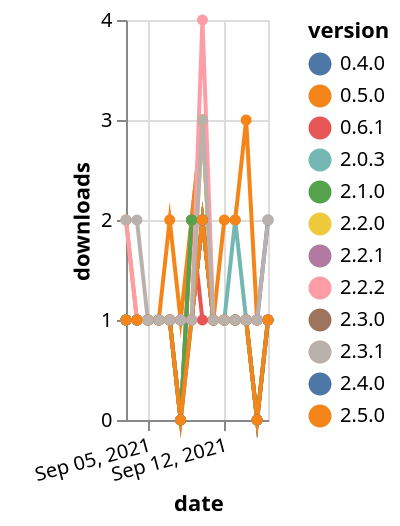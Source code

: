 {"$schema": "https://vega.github.io/schema/vega-lite/v5.json", "description": "A simple bar chart with embedded data.", "data": {"values": [{"date": "2021-09-03", "total": 154, "delta": 1, "version": "2.3.0"}, {"date": "2021-09-04", "total": 155, "delta": 1, "version": "2.3.0"}, {"date": "2021-09-05", "total": 156, "delta": 1, "version": "2.3.0"}, {"date": "2021-09-06", "total": 157, "delta": 1, "version": "2.3.0"}, {"date": "2021-09-07", "total": 158, "delta": 1, "version": "2.3.0"}, {"date": "2021-09-08", "total": 159, "delta": 1, "version": "2.3.0"}, {"date": "2021-09-09", "total": 160, "delta": 1, "version": "2.3.0"}, {"date": "2021-09-10", "total": 162, "delta": 2, "version": "2.3.0"}, {"date": "2021-09-11", "total": 163, "delta": 1, "version": "2.3.0"}, {"date": "2021-09-12", "total": 164, "delta": 1, "version": "2.3.0"}, {"date": "2021-09-13", "total": 165, "delta": 1, "version": "2.3.0"}, {"date": "2021-09-14", "total": 166, "delta": 1, "version": "2.3.0"}, {"date": "2021-09-15", "total": 167, "delta": 1, "version": "2.3.0"}, {"date": "2021-09-16", "total": 168, "delta": 1, "version": "2.3.0"}, {"date": "2021-09-03", "total": 229, "delta": 1, "version": "0.4.0"}, {"date": "2021-09-04", "total": 230, "delta": 1, "version": "0.4.0"}, {"date": "2021-09-05", "total": 231, "delta": 1, "version": "0.4.0"}, {"date": "2021-09-06", "total": 232, "delta": 1, "version": "0.4.0"}, {"date": "2021-09-07", "total": 233, "delta": 1, "version": "0.4.0"}, {"date": "2021-09-08", "total": 233, "delta": 0, "version": "0.4.0"}, {"date": "2021-09-09", "total": 234, "delta": 1, "version": "0.4.0"}, {"date": "2021-09-10", "total": 236, "delta": 2, "version": "0.4.0"}, {"date": "2021-09-11", "total": 237, "delta": 1, "version": "0.4.0"}, {"date": "2021-09-12", "total": 238, "delta": 1, "version": "0.4.0"}, {"date": "2021-09-13", "total": 239, "delta": 1, "version": "0.4.0"}, {"date": "2021-09-14", "total": 240, "delta": 1, "version": "0.4.0"}, {"date": "2021-09-15", "total": 240, "delta": 0, "version": "0.4.0"}, {"date": "2021-09-16", "total": 241, "delta": 1, "version": "0.4.0"}, {"date": "2021-09-03", "total": 247, "delta": 1, "version": "2.4.0"}, {"date": "2021-09-04", "total": 248, "delta": 1, "version": "2.4.0"}, {"date": "2021-09-05", "total": 249, "delta": 1, "version": "2.4.0"}, {"date": "2021-09-06", "total": 250, "delta": 1, "version": "2.4.0"}, {"date": "2021-09-07", "total": 251, "delta": 1, "version": "2.4.0"}, {"date": "2021-09-08", "total": 252, "delta": 1, "version": "2.4.0"}, {"date": "2021-09-09", "total": 253, "delta": 1, "version": "2.4.0"}, {"date": "2021-09-10", "total": 255, "delta": 2, "version": "2.4.0"}, {"date": "2021-09-11", "total": 256, "delta": 1, "version": "2.4.0"}, {"date": "2021-09-12", "total": 257, "delta": 1, "version": "2.4.0"}, {"date": "2021-09-13", "total": 258, "delta": 1, "version": "2.4.0"}, {"date": "2021-09-14", "total": 259, "delta": 1, "version": "2.4.0"}, {"date": "2021-09-15", "total": 260, "delta": 1, "version": "2.4.0"}, {"date": "2021-09-16", "total": 262, "delta": 2, "version": "2.4.0"}, {"date": "2021-09-03", "total": 310, "delta": 1, "version": "2.0.3"}, {"date": "2021-09-04", "total": 311, "delta": 1, "version": "2.0.3"}, {"date": "2021-09-05", "total": 312, "delta": 1, "version": "2.0.3"}, {"date": "2021-09-06", "total": 313, "delta": 1, "version": "2.0.3"}, {"date": "2021-09-07", "total": 314, "delta": 1, "version": "2.0.3"}, {"date": "2021-09-08", "total": 314, "delta": 0, "version": "2.0.3"}, {"date": "2021-09-09", "total": 316, "delta": 2, "version": "2.0.3"}, {"date": "2021-09-10", "total": 319, "delta": 3, "version": "2.0.3"}, {"date": "2021-09-11", "total": 320, "delta": 1, "version": "2.0.3"}, {"date": "2021-09-12", "total": 321, "delta": 1, "version": "2.0.3"}, {"date": "2021-09-13", "total": 323, "delta": 2, "version": "2.0.3"}, {"date": "2021-09-14", "total": 324, "delta": 1, "version": "2.0.3"}, {"date": "2021-09-15", "total": 324, "delta": 0, "version": "2.0.3"}, {"date": "2021-09-16", "total": 325, "delta": 1, "version": "2.0.3"}, {"date": "2021-09-03", "total": 282, "delta": 1, "version": "0.6.1"}, {"date": "2021-09-04", "total": 283, "delta": 1, "version": "0.6.1"}, {"date": "2021-09-05", "total": 284, "delta": 1, "version": "0.6.1"}, {"date": "2021-09-06", "total": 285, "delta": 1, "version": "0.6.1"}, {"date": "2021-09-07", "total": 286, "delta": 1, "version": "0.6.1"}, {"date": "2021-09-08", "total": 286, "delta": 0, "version": "0.6.1"}, {"date": "2021-09-09", "total": 288, "delta": 2, "version": "0.6.1"}, {"date": "2021-09-10", "total": 289, "delta": 1, "version": "0.6.1"}, {"date": "2021-09-11", "total": 290, "delta": 1, "version": "0.6.1"}, {"date": "2021-09-12", "total": 291, "delta": 1, "version": "0.6.1"}, {"date": "2021-09-13", "total": 292, "delta": 1, "version": "0.6.1"}, {"date": "2021-09-14", "total": 293, "delta": 1, "version": "0.6.1"}, {"date": "2021-09-15", "total": 293, "delta": 0, "version": "0.6.1"}, {"date": "2021-09-16", "total": 294, "delta": 1, "version": "0.6.1"}, {"date": "2021-09-03", "total": 482, "delta": 2, "version": "2.5.0"}, {"date": "2021-09-04", "total": 483, "delta": 1, "version": "2.5.0"}, {"date": "2021-09-05", "total": 484, "delta": 1, "version": "2.5.0"}, {"date": "2021-09-06", "total": 485, "delta": 1, "version": "2.5.0"}, {"date": "2021-09-07", "total": 487, "delta": 2, "version": "2.5.0"}, {"date": "2021-09-08", "total": 488, "delta": 1, "version": "2.5.0"}, {"date": "2021-09-09", "total": 490, "delta": 2, "version": "2.5.0"}, {"date": "2021-09-10", "total": 493, "delta": 3, "version": "2.5.0"}, {"date": "2021-09-11", "total": 494, "delta": 1, "version": "2.5.0"}, {"date": "2021-09-12", "total": 496, "delta": 2, "version": "2.5.0"}, {"date": "2021-09-13", "total": 498, "delta": 2, "version": "2.5.0"}, {"date": "2021-09-14", "total": 501, "delta": 3, "version": "2.5.0"}, {"date": "2021-09-15", "total": 502, "delta": 1, "version": "2.5.0"}, {"date": "2021-09-16", "total": 503, "delta": 1, "version": "2.5.0"}, {"date": "2021-09-03", "total": 257, "delta": 1, "version": "2.2.0"}, {"date": "2021-09-04", "total": 258, "delta": 1, "version": "2.2.0"}, {"date": "2021-09-05", "total": 259, "delta": 1, "version": "2.2.0"}, {"date": "2021-09-06", "total": 260, "delta": 1, "version": "2.2.0"}, {"date": "2021-09-07", "total": 261, "delta": 1, "version": "2.2.0"}, {"date": "2021-09-08", "total": 262, "delta": 1, "version": "2.2.0"}, {"date": "2021-09-09", "total": 263, "delta": 1, "version": "2.2.0"}, {"date": "2021-09-10", "total": 266, "delta": 3, "version": "2.2.0"}, {"date": "2021-09-11", "total": 267, "delta": 1, "version": "2.2.0"}, {"date": "2021-09-12", "total": 268, "delta": 1, "version": "2.2.0"}, {"date": "2021-09-13", "total": 269, "delta": 1, "version": "2.2.0"}, {"date": "2021-09-14", "total": 270, "delta": 1, "version": "2.2.0"}, {"date": "2021-09-15", "total": 271, "delta": 1, "version": "2.2.0"}, {"date": "2021-09-16", "total": 272, "delta": 1, "version": "2.2.0"}, {"date": "2021-09-03", "total": 315, "delta": 2, "version": "2.2.2"}, {"date": "2021-09-04", "total": 316, "delta": 1, "version": "2.2.2"}, {"date": "2021-09-05", "total": 317, "delta": 1, "version": "2.2.2"}, {"date": "2021-09-06", "total": 318, "delta": 1, "version": "2.2.2"}, {"date": "2021-09-07", "total": 319, "delta": 1, "version": "2.2.2"}, {"date": "2021-09-08", "total": 320, "delta": 1, "version": "2.2.2"}, {"date": "2021-09-09", "total": 321, "delta": 1, "version": "2.2.2"}, {"date": "2021-09-10", "total": 325, "delta": 4, "version": "2.2.2"}, {"date": "2021-09-11", "total": 326, "delta": 1, "version": "2.2.2"}, {"date": "2021-09-12", "total": 327, "delta": 1, "version": "2.2.2"}, {"date": "2021-09-13", "total": 328, "delta": 1, "version": "2.2.2"}, {"date": "2021-09-14", "total": 329, "delta": 1, "version": "2.2.2"}, {"date": "2021-09-15", "total": 330, "delta": 1, "version": "2.2.2"}, {"date": "2021-09-16", "total": 331, "delta": 1, "version": "2.2.2"}, {"date": "2021-09-03", "total": 179, "delta": 1, "version": "2.1.0"}, {"date": "2021-09-04", "total": 180, "delta": 1, "version": "2.1.0"}, {"date": "2021-09-05", "total": 181, "delta": 1, "version": "2.1.0"}, {"date": "2021-09-06", "total": 182, "delta": 1, "version": "2.1.0"}, {"date": "2021-09-07", "total": 183, "delta": 1, "version": "2.1.0"}, {"date": "2021-09-08", "total": 183, "delta": 0, "version": "2.1.0"}, {"date": "2021-09-09", "total": 185, "delta": 2, "version": "2.1.0"}, {"date": "2021-09-10", "total": 187, "delta": 2, "version": "2.1.0"}, {"date": "2021-09-11", "total": 188, "delta": 1, "version": "2.1.0"}, {"date": "2021-09-12", "total": 189, "delta": 1, "version": "2.1.0"}, {"date": "2021-09-13", "total": 190, "delta": 1, "version": "2.1.0"}, {"date": "2021-09-14", "total": 191, "delta": 1, "version": "2.1.0"}, {"date": "2021-09-15", "total": 191, "delta": 0, "version": "2.1.0"}, {"date": "2021-09-16", "total": 192, "delta": 1, "version": "2.1.0"}, {"date": "2021-09-03", "total": 182, "delta": 1, "version": "2.2.1"}, {"date": "2021-09-04", "total": 183, "delta": 1, "version": "2.2.1"}, {"date": "2021-09-05", "total": 184, "delta": 1, "version": "2.2.1"}, {"date": "2021-09-06", "total": 185, "delta": 1, "version": "2.2.1"}, {"date": "2021-09-07", "total": 186, "delta": 1, "version": "2.2.1"}, {"date": "2021-09-08", "total": 187, "delta": 1, "version": "2.2.1"}, {"date": "2021-09-09", "total": 188, "delta": 1, "version": "2.2.1"}, {"date": "2021-09-10", "total": 190, "delta": 2, "version": "2.2.1"}, {"date": "2021-09-11", "total": 191, "delta": 1, "version": "2.2.1"}, {"date": "2021-09-12", "total": 192, "delta": 1, "version": "2.2.1"}, {"date": "2021-09-13", "total": 193, "delta": 1, "version": "2.2.1"}, {"date": "2021-09-14", "total": 194, "delta": 1, "version": "2.2.1"}, {"date": "2021-09-15", "total": 195, "delta": 1, "version": "2.2.1"}, {"date": "2021-09-16", "total": 196, "delta": 1, "version": "2.2.1"}, {"date": "2021-09-03", "total": 228, "delta": 1, "version": "0.5.0"}, {"date": "2021-09-04", "total": 229, "delta": 1, "version": "0.5.0"}, {"date": "2021-09-05", "total": 230, "delta": 1, "version": "0.5.0"}, {"date": "2021-09-06", "total": 231, "delta": 1, "version": "0.5.0"}, {"date": "2021-09-07", "total": 232, "delta": 1, "version": "0.5.0"}, {"date": "2021-09-08", "total": 232, "delta": 0, "version": "0.5.0"}, {"date": "2021-09-09", "total": 233, "delta": 1, "version": "0.5.0"}, {"date": "2021-09-10", "total": 235, "delta": 2, "version": "0.5.0"}, {"date": "2021-09-11", "total": 236, "delta": 1, "version": "0.5.0"}, {"date": "2021-09-12", "total": 237, "delta": 1, "version": "0.5.0"}, {"date": "2021-09-13", "total": 238, "delta": 1, "version": "0.5.0"}, {"date": "2021-09-14", "total": 239, "delta": 1, "version": "0.5.0"}, {"date": "2021-09-15", "total": 239, "delta": 0, "version": "0.5.0"}, {"date": "2021-09-16", "total": 240, "delta": 1, "version": "0.5.0"}, {"date": "2021-09-03", "total": 293, "delta": 2, "version": "2.3.1"}, {"date": "2021-09-04", "total": 295, "delta": 2, "version": "2.3.1"}, {"date": "2021-09-05", "total": 296, "delta": 1, "version": "2.3.1"}, {"date": "2021-09-06", "total": 297, "delta": 1, "version": "2.3.1"}, {"date": "2021-09-07", "total": 298, "delta": 1, "version": "2.3.1"}, {"date": "2021-09-08", "total": 299, "delta": 1, "version": "2.3.1"}, {"date": "2021-09-09", "total": 300, "delta": 1, "version": "2.3.1"}, {"date": "2021-09-10", "total": 303, "delta": 3, "version": "2.3.1"}, {"date": "2021-09-11", "total": 304, "delta": 1, "version": "2.3.1"}, {"date": "2021-09-12", "total": 305, "delta": 1, "version": "2.3.1"}, {"date": "2021-09-13", "total": 306, "delta": 1, "version": "2.3.1"}, {"date": "2021-09-14", "total": 307, "delta": 1, "version": "2.3.1"}, {"date": "2021-09-15", "total": 308, "delta": 1, "version": "2.3.1"}, {"date": "2021-09-16", "total": 310, "delta": 2, "version": "2.3.1"}]}, "width": "container", "mark": {"type": "line", "point": {"filled": true}}, "encoding": {"x": {"field": "date", "type": "temporal", "timeUnit": "yearmonthdate", "title": "date", "axis": {"labelAngle": -15}}, "y": {"field": "delta", "type": "quantitative", "title": "downloads"}, "color": {"field": "version", "type": "nominal"}, "tooltip": {"field": "delta"}}}